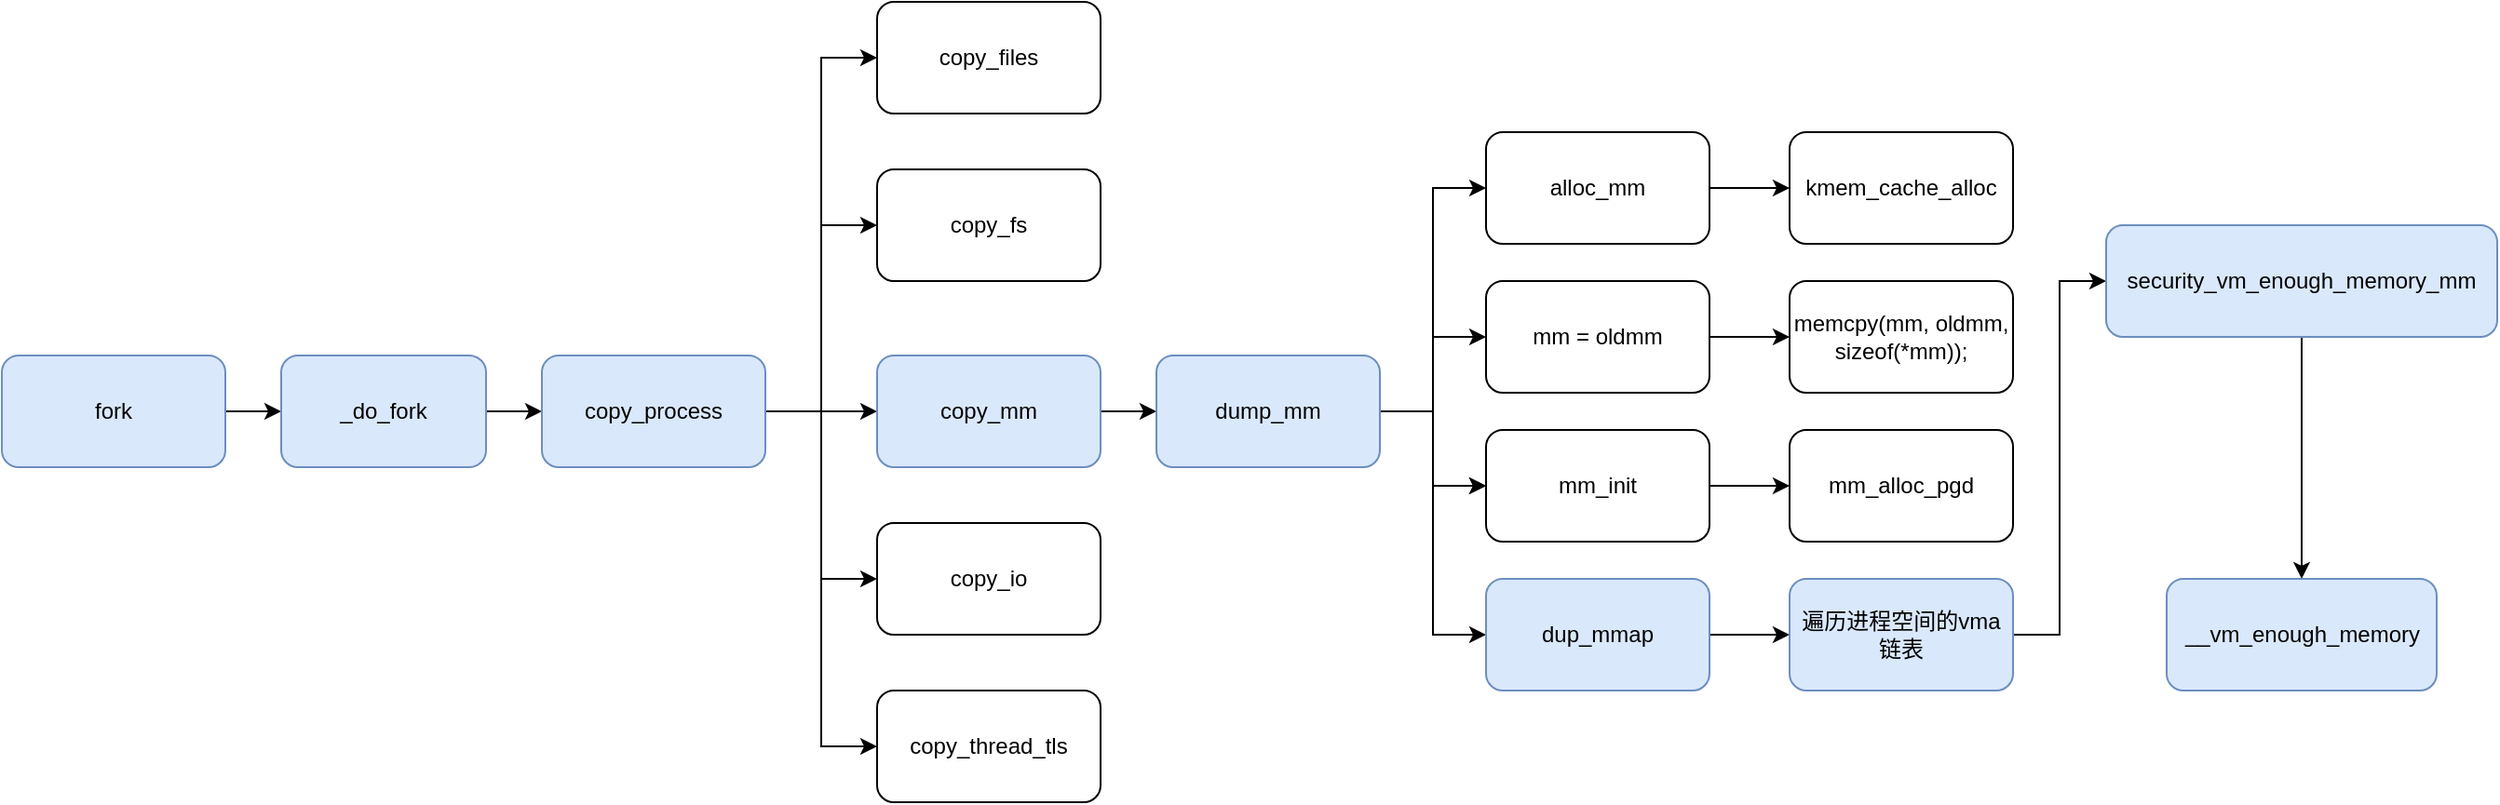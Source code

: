 <mxfile version="16.4.5" type="github">
  <diagram id="C5RBs43oDa-KdzZeNtuy" name="Page-1">
    <mxGraphModel dx="1529" dy="920" grid="1" gridSize="10" guides="1" tooltips="1" connect="1" arrows="1" fold="1" page="1" pageScale="1" pageWidth="827" pageHeight="1169" math="0" shadow="0">
      <root>
        <mxCell id="WIyWlLk6GJQsqaUBKTNV-0" />
        <mxCell id="WIyWlLk6GJQsqaUBKTNV-1" parent="WIyWlLk6GJQsqaUBKTNV-0" />
        <mxCell id="hAW6P7dYGZQa9BXQfblm-4" value="" style="edgeStyle=orthogonalEdgeStyle;rounded=0;orthogonalLoop=1;jettySize=auto;html=1;fontSize=18;" edge="1" parent="WIyWlLk6GJQsqaUBKTNV-1" source="hAW6P7dYGZQa9BXQfblm-0" target="hAW6P7dYGZQa9BXQfblm-3">
          <mxGeometry relative="1" as="geometry" />
        </mxCell>
        <mxCell id="hAW6P7dYGZQa9BXQfblm-0" value="&lt;font style=&quot;font-size: 12px&quot;&gt;fork&lt;/font&gt;" style="rounded=1;whiteSpace=wrap;html=1;fillColor=#dae8fc;strokeColor=#6c8ebf;" vertex="1" parent="WIyWlLk6GJQsqaUBKTNV-1">
          <mxGeometry x="30" y="230" width="120" height="60" as="geometry" />
        </mxCell>
        <mxCell id="hAW6P7dYGZQa9BXQfblm-8" value="" style="edgeStyle=orthogonalEdgeStyle;rounded=0;orthogonalLoop=1;jettySize=auto;html=1;fontSize=18;" edge="1" parent="WIyWlLk6GJQsqaUBKTNV-1" source="hAW6P7dYGZQa9BXQfblm-3" target="hAW6P7dYGZQa9BXQfblm-7">
          <mxGeometry relative="1" as="geometry" />
        </mxCell>
        <mxCell id="hAW6P7dYGZQa9BXQfblm-3" value="&lt;font style=&quot;font-size: 12px&quot;&gt;_do_fork&lt;/font&gt;" style="rounded=1;whiteSpace=wrap;html=1;fillColor=#dae8fc;strokeColor=#6c8ebf;" vertex="1" parent="WIyWlLk6GJQsqaUBKTNV-1">
          <mxGeometry x="180" y="230" width="110" height="60" as="geometry" />
        </mxCell>
        <mxCell id="hAW6P7dYGZQa9BXQfblm-10" value="" style="edgeStyle=orthogonalEdgeStyle;rounded=0;orthogonalLoop=1;jettySize=auto;html=1;fontSize=18;entryX=0;entryY=0.5;entryDx=0;entryDy=0;" edge="1" parent="WIyWlLk6GJQsqaUBKTNV-1" source="hAW6P7dYGZQa9BXQfblm-7" target="hAW6P7dYGZQa9BXQfblm-9">
          <mxGeometry relative="1" as="geometry" />
        </mxCell>
        <mxCell id="hAW6P7dYGZQa9BXQfblm-14" value="" style="edgeStyle=orthogonalEdgeStyle;rounded=0;orthogonalLoop=1;jettySize=auto;html=1;fontSize=18;entryX=0;entryY=0.5;entryDx=0;entryDy=0;" edge="1" parent="WIyWlLk6GJQsqaUBKTNV-1" source="hAW6P7dYGZQa9BXQfblm-7" target="hAW6P7dYGZQa9BXQfblm-13">
          <mxGeometry relative="1" as="geometry" />
        </mxCell>
        <mxCell id="hAW6P7dYGZQa9BXQfblm-16" value="" style="edgeStyle=orthogonalEdgeStyle;rounded=0;orthogonalLoop=1;jettySize=auto;html=1;fontSize=18;entryX=0;entryY=0.5;entryDx=0;entryDy=0;" edge="1" parent="WIyWlLk6GJQsqaUBKTNV-1" source="hAW6P7dYGZQa9BXQfblm-7" target="hAW6P7dYGZQa9BXQfblm-15">
          <mxGeometry relative="1" as="geometry" />
        </mxCell>
        <mxCell id="hAW6P7dYGZQa9BXQfblm-18" value="" style="edgeStyle=orthogonalEdgeStyle;rounded=0;orthogonalLoop=1;jettySize=auto;html=1;fontSize=18;entryX=0;entryY=0.5;entryDx=0;entryDy=0;" edge="1" parent="WIyWlLk6GJQsqaUBKTNV-1" source="hAW6P7dYGZQa9BXQfblm-7" target="hAW6P7dYGZQa9BXQfblm-17">
          <mxGeometry relative="1" as="geometry" />
        </mxCell>
        <mxCell id="hAW6P7dYGZQa9BXQfblm-20" value="" style="edgeStyle=orthogonalEdgeStyle;rounded=0;orthogonalLoop=1;jettySize=auto;html=1;fontSize=18;entryX=0;entryY=0.5;entryDx=0;entryDy=0;" edge="1" parent="WIyWlLk6GJQsqaUBKTNV-1" source="hAW6P7dYGZQa9BXQfblm-7" target="hAW6P7dYGZQa9BXQfblm-19">
          <mxGeometry relative="1" as="geometry" />
        </mxCell>
        <mxCell id="hAW6P7dYGZQa9BXQfblm-7" value="&lt;font style=&quot;font-size: 12px&quot;&gt;copy_process&lt;/font&gt;" style="whiteSpace=wrap;html=1;rounded=1;fillColor=#dae8fc;strokeColor=#6c8ebf;" vertex="1" parent="WIyWlLk6GJQsqaUBKTNV-1">
          <mxGeometry x="320" y="230" width="120" height="60" as="geometry" />
        </mxCell>
        <mxCell id="hAW6P7dYGZQa9BXQfblm-9" value="copy_files" style="whiteSpace=wrap;html=1;rounded=1;" vertex="1" parent="WIyWlLk6GJQsqaUBKTNV-1">
          <mxGeometry x="500" y="40" width="120" height="60" as="geometry" />
        </mxCell>
        <mxCell id="hAW6P7dYGZQa9BXQfblm-13" value="copy_fs" style="whiteSpace=wrap;html=1;rounded=1;" vertex="1" parent="WIyWlLk6GJQsqaUBKTNV-1">
          <mxGeometry x="500" y="130" width="120" height="60" as="geometry" />
        </mxCell>
        <mxCell id="hAW6P7dYGZQa9BXQfblm-22" value="" style="edgeStyle=orthogonalEdgeStyle;rounded=0;orthogonalLoop=1;jettySize=auto;html=1;fontSize=18;" edge="1" parent="WIyWlLk6GJQsqaUBKTNV-1" source="hAW6P7dYGZQa9BXQfblm-15" target="hAW6P7dYGZQa9BXQfblm-21">
          <mxGeometry relative="1" as="geometry" />
        </mxCell>
        <mxCell id="hAW6P7dYGZQa9BXQfblm-15" value="copy_mm" style="whiteSpace=wrap;html=1;rounded=1;fillColor=#dae8fc;strokeColor=#6c8ebf;" vertex="1" parent="WIyWlLk6GJQsqaUBKTNV-1">
          <mxGeometry x="500" y="230" width="120" height="60" as="geometry" />
        </mxCell>
        <mxCell id="hAW6P7dYGZQa9BXQfblm-17" value="copy_io" style="whiteSpace=wrap;html=1;rounded=1;" vertex="1" parent="WIyWlLk6GJQsqaUBKTNV-1">
          <mxGeometry x="500" y="320" width="120" height="60" as="geometry" />
        </mxCell>
        <mxCell id="hAW6P7dYGZQa9BXQfblm-19" value="copy_thread_tls" style="whiteSpace=wrap;html=1;rounded=1;" vertex="1" parent="WIyWlLk6GJQsqaUBKTNV-1">
          <mxGeometry x="500" y="410" width="120" height="60" as="geometry" />
        </mxCell>
        <mxCell id="hAW6P7dYGZQa9BXQfblm-24" value="" style="edgeStyle=orthogonalEdgeStyle;rounded=0;orthogonalLoop=1;jettySize=auto;html=1;fontSize=18;entryX=0;entryY=0.5;entryDx=0;entryDy=0;" edge="1" parent="WIyWlLk6GJQsqaUBKTNV-1" source="hAW6P7dYGZQa9BXQfblm-21" target="hAW6P7dYGZQa9BXQfblm-23">
          <mxGeometry relative="1" as="geometry" />
        </mxCell>
        <mxCell id="hAW6P7dYGZQa9BXQfblm-26" value="" style="edgeStyle=orthogonalEdgeStyle;rounded=0;orthogonalLoop=1;jettySize=auto;html=1;fontSize=18;" edge="1" parent="WIyWlLk6GJQsqaUBKTNV-1" source="hAW6P7dYGZQa9BXQfblm-21" target="hAW6P7dYGZQa9BXQfblm-25">
          <mxGeometry relative="1" as="geometry" />
        </mxCell>
        <mxCell id="hAW6P7dYGZQa9BXQfblm-28" value="" style="edgeStyle=orthogonalEdgeStyle;rounded=0;orthogonalLoop=1;jettySize=auto;html=1;fontSize=18;" edge="1" parent="WIyWlLk6GJQsqaUBKTNV-1" source="hAW6P7dYGZQa9BXQfblm-21" target="hAW6P7dYGZQa9BXQfblm-27">
          <mxGeometry relative="1" as="geometry" />
        </mxCell>
        <mxCell id="hAW6P7dYGZQa9BXQfblm-29" value="" style="edgeStyle=orthogonalEdgeStyle;rounded=0;orthogonalLoop=1;jettySize=auto;html=1;fontSize=18;" edge="1" parent="WIyWlLk6GJQsqaUBKTNV-1" source="hAW6P7dYGZQa9BXQfblm-21" target="hAW6P7dYGZQa9BXQfblm-27">
          <mxGeometry relative="1" as="geometry" />
        </mxCell>
        <mxCell id="hAW6P7dYGZQa9BXQfblm-31" value="" style="edgeStyle=orthogonalEdgeStyle;rounded=0;orthogonalLoop=1;jettySize=auto;html=1;fontSize=18;entryX=0;entryY=0.5;entryDx=0;entryDy=0;" edge="1" parent="WIyWlLk6GJQsqaUBKTNV-1" source="hAW6P7dYGZQa9BXQfblm-21" target="hAW6P7dYGZQa9BXQfblm-30">
          <mxGeometry relative="1" as="geometry" />
        </mxCell>
        <mxCell id="hAW6P7dYGZQa9BXQfblm-21" value="dump_mm" style="whiteSpace=wrap;html=1;rounded=1;fillColor=#dae8fc;strokeColor=#6c8ebf;" vertex="1" parent="WIyWlLk6GJQsqaUBKTNV-1">
          <mxGeometry x="650" y="230" width="120" height="60" as="geometry" />
        </mxCell>
        <mxCell id="hAW6P7dYGZQa9BXQfblm-33" value="" style="edgeStyle=orthogonalEdgeStyle;rounded=0;orthogonalLoop=1;jettySize=auto;html=1;fontSize=18;" edge="1" parent="WIyWlLk6GJQsqaUBKTNV-1" source="hAW6P7dYGZQa9BXQfblm-23" target="hAW6P7dYGZQa9BXQfblm-32">
          <mxGeometry relative="1" as="geometry" />
        </mxCell>
        <mxCell id="hAW6P7dYGZQa9BXQfblm-23" value="alloc_mm" style="whiteSpace=wrap;html=1;rounded=1;" vertex="1" parent="WIyWlLk6GJQsqaUBKTNV-1">
          <mxGeometry x="827" y="110" width="120" height="60" as="geometry" />
        </mxCell>
        <mxCell id="hAW6P7dYGZQa9BXQfblm-35" value="" style="edgeStyle=orthogonalEdgeStyle;rounded=0;orthogonalLoop=1;jettySize=auto;html=1;fontSize=18;" edge="1" parent="WIyWlLk6GJQsqaUBKTNV-1" source="hAW6P7dYGZQa9BXQfblm-25" target="hAW6P7dYGZQa9BXQfblm-34">
          <mxGeometry relative="1" as="geometry" />
        </mxCell>
        <mxCell id="hAW6P7dYGZQa9BXQfblm-25" value="mm =&amp;nbsp;oldmm" style="whiteSpace=wrap;html=1;rounded=1;" vertex="1" parent="WIyWlLk6GJQsqaUBKTNV-1">
          <mxGeometry x="827" y="190" width="120" height="60" as="geometry" />
        </mxCell>
        <mxCell id="hAW6P7dYGZQa9BXQfblm-37" value="" style="edgeStyle=orthogonalEdgeStyle;rounded=0;orthogonalLoop=1;jettySize=auto;html=1;fontSize=18;" edge="1" parent="WIyWlLk6GJQsqaUBKTNV-1" source="hAW6P7dYGZQa9BXQfblm-27" target="hAW6P7dYGZQa9BXQfblm-36">
          <mxGeometry relative="1" as="geometry" />
        </mxCell>
        <mxCell id="hAW6P7dYGZQa9BXQfblm-27" value="mm_init" style="whiteSpace=wrap;html=1;rounded=1;" vertex="1" parent="WIyWlLk6GJQsqaUBKTNV-1">
          <mxGeometry x="827" y="270" width="120" height="60" as="geometry" />
        </mxCell>
        <mxCell id="hAW6P7dYGZQa9BXQfblm-39" value="" style="edgeStyle=orthogonalEdgeStyle;rounded=0;orthogonalLoop=1;jettySize=auto;html=1;fontSize=18;" edge="1" parent="WIyWlLk6GJQsqaUBKTNV-1" source="hAW6P7dYGZQa9BXQfblm-30" target="hAW6P7dYGZQa9BXQfblm-38">
          <mxGeometry relative="1" as="geometry" />
        </mxCell>
        <mxCell id="hAW6P7dYGZQa9BXQfblm-30" value="dup_mmap" style="whiteSpace=wrap;html=1;rounded=1;fillColor=#dae8fc;strokeColor=#6c8ebf;" vertex="1" parent="WIyWlLk6GJQsqaUBKTNV-1">
          <mxGeometry x="827" y="350" width="120" height="60" as="geometry" />
        </mxCell>
        <mxCell id="hAW6P7dYGZQa9BXQfblm-32" value="kmem_cache_alloc" style="whiteSpace=wrap;html=1;rounded=1;" vertex="1" parent="WIyWlLk6GJQsqaUBKTNV-1">
          <mxGeometry x="990" y="110" width="120" height="60" as="geometry" />
        </mxCell>
        <mxCell id="hAW6P7dYGZQa9BXQfblm-34" value="memcpy(mm, oldmm, sizeof(*mm));" style="whiteSpace=wrap;html=1;rounded=1;" vertex="1" parent="WIyWlLk6GJQsqaUBKTNV-1">
          <mxGeometry x="990" y="190" width="120" height="60" as="geometry" />
        </mxCell>
        <mxCell id="hAW6P7dYGZQa9BXQfblm-36" value="mm_alloc_pgd" style="whiteSpace=wrap;html=1;rounded=1;" vertex="1" parent="WIyWlLk6GJQsqaUBKTNV-1">
          <mxGeometry x="990" y="270" width="120" height="60" as="geometry" />
        </mxCell>
        <mxCell id="hAW6P7dYGZQa9BXQfblm-41" value="" style="edgeStyle=orthogonalEdgeStyle;rounded=0;orthogonalLoop=1;jettySize=auto;html=1;fontSize=18;entryX=0;entryY=0.5;entryDx=0;entryDy=0;" edge="1" parent="WIyWlLk6GJQsqaUBKTNV-1" source="hAW6P7dYGZQa9BXQfblm-38" target="hAW6P7dYGZQa9BXQfblm-40">
          <mxGeometry relative="1" as="geometry" />
        </mxCell>
        <mxCell id="hAW6P7dYGZQa9BXQfblm-38" value="遍历进程空间的vma链表" style="whiteSpace=wrap;html=1;rounded=1;fillColor=#dae8fc;strokeColor=#6c8ebf;" vertex="1" parent="WIyWlLk6GJQsqaUBKTNV-1">
          <mxGeometry x="990" y="350" width="120" height="60" as="geometry" />
        </mxCell>
        <mxCell id="hAW6P7dYGZQa9BXQfblm-43" value="" style="edgeStyle=orthogonalEdgeStyle;rounded=0;orthogonalLoop=1;jettySize=auto;html=1;fontSize=18;" edge="1" parent="WIyWlLk6GJQsqaUBKTNV-1" source="hAW6P7dYGZQa9BXQfblm-40" target="hAW6P7dYGZQa9BXQfblm-42">
          <mxGeometry relative="1" as="geometry" />
        </mxCell>
        <mxCell id="hAW6P7dYGZQa9BXQfblm-40" value="security_vm_enough_memory_mm" style="whiteSpace=wrap;html=1;rounded=1;fillColor=#dae8fc;strokeColor=#6c8ebf;" vertex="1" parent="WIyWlLk6GJQsqaUBKTNV-1">
          <mxGeometry x="1160" y="160" width="210" height="60" as="geometry" />
        </mxCell>
        <mxCell id="hAW6P7dYGZQa9BXQfblm-42" value="__vm_enough_memory" style="whiteSpace=wrap;html=1;rounded=1;fillColor=#dae8fc;strokeColor=#6c8ebf;" vertex="1" parent="WIyWlLk6GJQsqaUBKTNV-1">
          <mxGeometry x="1192.5" y="350" width="145" height="60" as="geometry" />
        </mxCell>
      </root>
    </mxGraphModel>
  </diagram>
</mxfile>
